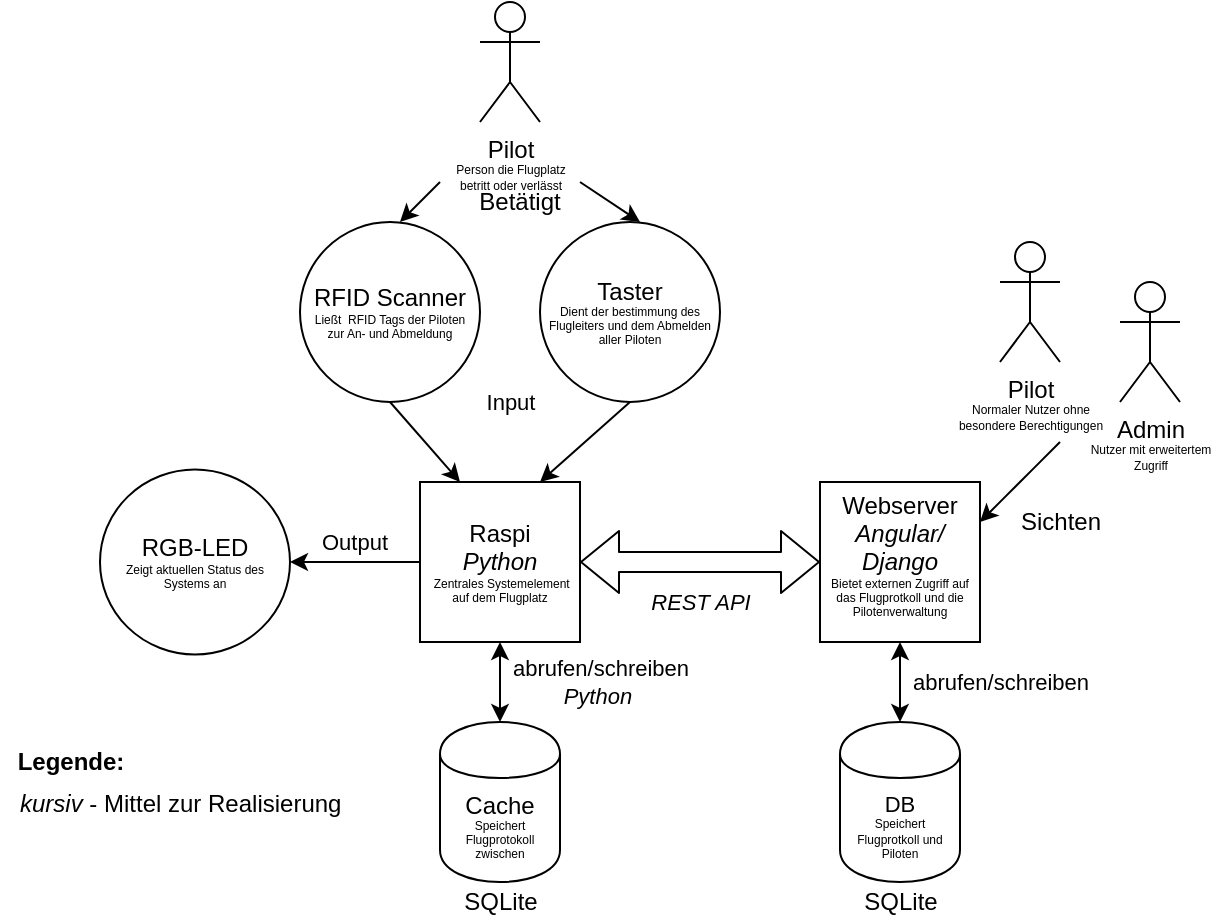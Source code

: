 <mxfile version="14.6.11" type="device"><diagram id="6eDWRuTLR4EQcZg78_aW" name="Page-1"><mxGraphModel dx="331" dy="205" grid="1" gridSize="10" guides="1" tooltips="1" connect="1" arrows="1" fold="1" page="1" pageScale="1" pageWidth="827" pageHeight="1169" math="0" shadow="0"><root><mxCell id="0"/><mxCell id="1" parent="0"/><mxCell id="55mjyKdclRXGyIF_4uKQ-1" value="Raspi&lt;i&gt;&lt;br&gt;&lt;/i&gt;&lt;div&gt;&lt;i&gt;Python&lt;br&gt;&lt;/i&gt;&lt;/div&gt;&lt;div style=&quot;font-size: 6px&quot;&gt;&lt;i&gt;&amp;nbsp;&lt;/i&gt;Zentrales Systemelement auf dem Flugplatz&lt;br&gt;&lt;i&gt;&lt;/i&gt;&lt;/div&gt;" style="whiteSpace=wrap;html=1;aspect=fixed;" parent="1" vertex="1"><mxGeometry x="210" y="260" width="80" height="80" as="geometry"/></mxCell><mxCell id="55mjyKdclRXGyIF_4uKQ-2" value="Webserver&lt;br&gt;&lt;i&gt;&lt;font color=&quot;#ea6b66&quot;&gt;&lt;font color=&quot;#000000&quot;&gt;Angular/&lt;br&gt;&lt;/font&gt;&lt;/font&gt;&lt;/i&gt;&lt;div&gt;&lt;i&gt;&lt;font color=&quot;#ea6b66&quot;&gt;&lt;font color=&quot;#000000&quot;&gt;Django&lt;/font&gt;&lt;/font&gt;&lt;/i&gt;&lt;/div&gt;&lt;div style=&quot;font-size: 6px&quot;&gt;&lt;font style=&quot;font-size: 6px&quot;&gt;Bietet externen Zugriff auf&lt;br&gt;das Flugprotkoll und die&lt;br&gt;Pilotenverwaltung&lt;/font&gt;&lt;/div&gt;&lt;div style=&quot;font-size: 6px&quot;&gt;&lt;br&gt;&lt;/div&gt;" style="whiteSpace=wrap;html=1;aspect=fixed;" parent="1" vertex="1"><mxGeometry x="410" y="260" width="80" height="80" as="geometry"/></mxCell><mxCell id="55mjyKdclRXGyIF_4uKQ-3" value="" style="shape=flexArrow;endArrow=classic;startArrow=classic;html=1;exitX=1;exitY=0.5;exitDx=0;exitDy=0;entryX=0;entryY=0.5;entryDx=0;entryDy=0;" parent="1" source="55mjyKdclRXGyIF_4uKQ-1" target="55mjyKdclRXGyIF_4uKQ-2" edge="1"><mxGeometry width="50" height="50" relative="1" as="geometry"><mxPoint x="460" y="400" as="sourcePoint"/><mxPoint x="510" y="350" as="targetPoint"/></mxGeometry></mxCell><mxCell id="55mjyKdclRXGyIF_4uKQ-13" value="&lt;i&gt;REST API&lt;/i&gt;" style="edgeLabel;html=1;align=center;verticalAlign=middle;resizable=0;points=[];" parent="55mjyKdclRXGyIF_4uKQ-3" vertex="1" connectable="0"><mxGeometry x="0.138" y="-2" relative="1" as="geometry"><mxPoint x="-8.57" y="18" as="offset"/></mxGeometry></mxCell><mxCell id="55mjyKdclRXGyIF_4uKQ-5" value="&lt;div style=&quot;font-size: 11px&quot;&gt;&lt;font style=&quot;font-size: 11px&quot;&gt;DB&lt;/font&gt;&lt;/div&gt;&lt;div style=&quot;font-size: 6px&quot;&gt;&lt;font style=&quot;font-size: 6px&quot;&gt;Speichert Flugprotkoll und Piloten&lt;/font&gt;&lt;br&gt;&lt;/div&gt;" style="shape=cylinder;whiteSpace=wrap;html=1;boundedLbl=1;backgroundOutline=1;" parent="1" vertex="1"><mxGeometry x="420" y="380" width="60" height="80" as="geometry"/></mxCell><mxCell id="55mjyKdclRXGyIF_4uKQ-6" value="" style="endArrow=classic;startArrow=classic;html=1;entryX=0.5;entryY=1;entryDx=0;entryDy=0;exitX=0.5;exitY=0;exitDx=0;exitDy=0;" parent="1" source="55mjyKdclRXGyIF_4uKQ-5" target="55mjyKdclRXGyIF_4uKQ-2" edge="1"><mxGeometry width="50" height="50" relative="1" as="geometry"><mxPoint x="460" y="400" as="sourcePoint"/><mxPoint x="510" y="350" as="targetPoint"/></mxGeometry></mxCell><mxCell id="55mjyKdclRXGyIF_4uKQ-22" value="abrufen/schreiben" style="edgeLabel;html=1;align=center;verticalAlign=middle;resizable=0;points=[];" parent="55mjyKdclRXGyIF_4uKQ-6" vertex="1" connectable="0"><mxGeometry x="-0.371" y="-2" relative="1" as="geometry"><mxPoint x="48" y="-7.43" as="offset"/></mxGeometry></mxCell><mxCell id="55mjyKdclRXGyIF_4uKQ-14" value="&lt;div&gt;&lt;p style=&quot;font-size: 6px&quot;&gt;&lt;font style=&quot;font-size: 12px&quot;&gt;RFID Scanner&lt;/font&gt;&lt;br&gt;&lt;font style=&quot;font-size: 6px ; line-height: 100%&quot;&gt;Ließt&amp;nbsp; RFID Tags der Piloten&lt;br&gt;zur An- und Abmeldung&lt;/font&gt;&lt;/p&gt;&lt;/div&gt;" style="ellipse;whiteSpace=wrap;html=1;" parent="1" vertex="1"><mxGeometry x="150" y="130" width="90" height="90" as="geometry"/></mxCell><mxCell id="55mjyKdclRXGyIF_4uKQ-15" value="&lt;div style=&quot;font-size: 6px&quot;&gt;&lt;font style=&quot;font-size: 12px&quot;&gt;Taster&lt;/font&gt;&lt;br&gt;&lt;font style=&quot;font-size: 6px&quot;&gt;Dient der bestimmung des Flugleiters und dem Abmelden aller Piloten&lt;br&gt;&lt;/font&gt;&lt;/div&gt;" style="ellipse;whiteSpace=wrap;html=1;" parent="1" vertex="1"><mxGeometry x="270" y="130" width="90" height="90" as="geometry"/></mxCell><mxCell id="55mjyKdclRXGyIF_4uKQ-16" value="&lt;div&gt;RGB-LED&lt;/div&gt;&lt;div style=&quot;font-size: 6px&quot;&gt;&lt;font style=&quot;font-size: 6px&quot;&gt;Zeigt aktuellen Status des&lt;br&gt;Systems an&lt;/font&gt;&lt;br&gt;&lt;/div&gt;" style="ellipse;whiteSpace=wrap;html=1;" parent="1" vertex="1"><mxGeometry x="50" y="253.75" width="95" height="92.5" as="geometry"/></mxCell><mxCell id="55mjyKdclRXGyIF_4uKQ-17" value="" style="endArrow=classic;html=1;entryX=1;entryY=0.5;entryDx=0;entryDy=0;" parent="1" target="55mjyKdclRXGyIF_4uKQ-16" edge="1"><mxGeometry width="50" height="50" relative="1" as="geometry"><mxPoint x="210" y="300" as="sourcePoint"/><mxPoint x="390" y="270" as="targetPoint"/></mxGeometry></mxCell><mxCell id="55mjyKdclRXGyIF_4uKQ-20" value="Output" style="edgeLabel;html=1;align=center;verticalAlign=middle;resizable=0;points=[];" parent="55mjyKdclRXGyIF_4uKQ-17" vertex="1" connectable="0"><mxGeometry x="0.343" y="-2" relative="1" as="geometry"><mxPoint x="10.57" y="-8" as="offset"/></mxGeometry></mxCell><mxCell id="55mjyKdclRXGyIF_4uKQ-18" value="" style="endArrow=classic;html=1;entryX=0.5;entryY=1;entryDx=0;entryDy=0;exitX=0.5;exitY=1;exitDx=0;exitDy=0;" parent="1" source="55mjyKdclRXGyIF_4uKQ-15" edge="1"><mxGeometry width="50" height="50" relative="1" as="geometry"><mxPoint x="380" y="210" as="sourcePoint"/><mxPoint x="270" y="260" as="targetPoint"/></mxGeometry></mxCell><mxCell id="55mjyKdclRXGyIF_4uKQ-19" value="" style="endArrow=classic;html=1;entryX=0.5;entryY=1;entryDx=0;entryDy=0;exitX=0.5;exitY=1;exitDx=0;exitDy=0;" parent="1" source="55mjyKdclRXGyIF_4uKQ-14" edge="1"><mxGeometry width="50" height="50" relative="1" as="geometry"><mxPoint x="190" y="260" as="sourcePoint"/><mxPoint x="230" y="260" as="targetPoint"/></mxGeometry></mxCell><mxCell id="55mjyKdclRXGyIF_4uKQ-21" value="Input" style="edgeLabel;html=1;align=center;verticalAlign=middle;resizable=0;points=[];" parent="55mjyKdclRXGyIF_4uKQ-19" vertex="1" connectable="0"><mxGeometry x="-0.351" y="-2" relative="1" as="geometry"><mxPoint x="50.22" y="-14.22" as="offset"/></mxGeometry></mxCell><mxCell id="55mjyKdclRXGyIF_4uKQ-23" value="SQLite" style="text;html=1;align=center;verticalAlign=middle;resizable=0;points=[];autosize=1;" parent="1" vertex="1"><mxGeometry x="425" y="460" width="50" height="20" as="geometry"/></mxCell><mxCell id="55mjyKdclRXGyIF_4uKQ-24" value="Sichten" style="text;html=1;align=center;verticalAlign=middle;resizable=0;points=[];autosize=1;" parent="1" vertex="1"><mxGeometry x="500" y="270" width="60" height="20" as="geometry"/></mxCell><mxCell id="55mjyKdclRXGyIF_4uKQ-27" value="&lt;b&gt;Legende:&lt;/b&gt;" style="text;html=1;align=center;verticalAlign=middle;resizable=0;points=[];autosize=1;" parent="1" vertex="1"><mxGeometry y="390" width="70" height="20" as="geometry"/></mxCell><mxCell id="55mjyKdclRXGyIF_4uKQ-28" value="&lt;i&gt;kursiv&lt;/i&gt; - Mittel zur Realisierung&lt;br&gt;&lt;span&gt;&lt;/span&gt;&lt;div&gt;&lt;br&gt;&lt;/div&gt;&lt;div&gt;&lt;br&gt;&lt;/div&gt;&lt;span&gt;&lt;/span&gt;" style="text;html=1;align=left;verticalAlign=middle;resizable=0;points=[];autosize=1;" parent="1" vertex="1"><mxGeometry x="7.5" y="410" width="180" height="50" as="geometry"/></mxCell><mxCell id="LF6WcdlO7mZCHJfmHnAv-1" value="&lt;div&gt;Cache&lt;/div&gt;&lt;div style=&quot;font-size: 6px&quot;&gt;&lt;font style=&quot;font-size: 6px&quot;&gt;Speichert Flugprotokoll zwische&lt;/font&gt;n&lt;br&gt;&lt;/div&gt;" style="shape=cylinder;whiteSpace=wrap;html=1;boundedLbl=1;backgroundOutline=1;" parent="1" vertex="1"><mxGeometry x="220" y="380" width="60" height="80" as="geometry"/></mxCell><mxCell id="LF6WcdlO7mZCHJfmHnAv-2" value="" style="endArrow=classic;startArrow=classic;html=1;entryX=0.5;entryY=1;entryDx=0;entryDy=0;exitX=0.5;exitY=0;exitDx=0;exitDy=0;" parent="1" source="LF6WcdlO7mZCHJfmHnAv-1" target="55mjyKdclRXGyIF_4uKQ-1" edge="1"><mxGeometry width="50" height="50" relative="1" as="geometry"><mxPoint x="249.71" y="380" as="sourcePoint"/><mxPoint x="249.71" y="340" as="targetPoint"/></mxGeometry></mxCell><mxCell id="LF6WcdlO7mZCHJfmHnAv-3" value="abrufen/schreiben&lt;br&gt;&lt;i&gt;Python&amp;nbsp;&lt;/i&gt;" style="edgeLabel;html=1;align=center;verticalAlign=middle;resizable=0;points=[];" parent="LF6WcdlO7mZCHJfmHnAv-2" vertex="1" connectable="0"><mxGeometry x="-0.371" y="-2" relative="1" as="geometry"><mxPoint x="48" y="-7.43" as="offset"/></mxGeometry></mxCell><mxCell id="LF6WcdlO7mZCHJfmHnAv-4" value="SQLite" style="text;html=1;align=center;verticalAlign=middle;resizable=0;points=[];autosize=1;" parent="1" vertex="1"><mxGeometry x="225" y="460" width="50" height="20" as="geometry"/></mxCell><mxCell id="OTv9fam6WJkSVRAB2BKH-2" value="&lt;div&gt;Pilot&lt;/div&gt;&lt;div style=&quot;font-size: 6px&quot;&gt;&lt;font style=&quot;font-size: 6px&quot;&gt;Normaler Nutzer ohne&lt;/font&gt;&lt;/div&gt;&lt;div style=&quot;font-size: 6px&quot;&gt;&lt;font style=&quot;font-size: 6px&quot;&gt;besondere Berechtigungen&lt;/font&gt;&lt;br&gt;&lt;/div&gt;" style="shape=umlActor;verticalLabelPosition=bottom;verticalAlign=top;html=1;outlineConnect=0;" parent="1" vertex="1"><mxGeometry x="500" y="140" width="30" height="60" as="geometry"/></mxCell><mxCell id="OTv9fam6WJkSVRAB2BKH-3" value="&lt;div style=&quot;font-size: 6px&quot;&gt;&lt;font style=&quot;font-size: 12px&quot;&gt;Admin&lt;/font&gt;&lt;/div&gt;&lt;div style=&quot;font-size: 6px&quot;&gt;&lt;font style=&quot;font-size: 6px&quot;&gt;Nutzer mit erweitertem&lt;/font&gt;&lt;/div&gt;&lt;div style=&quot;font-size: 6px&quot;&gt;&lt;font style=&quot;font-size: 6px&quot;&gt;Zugriff&lt;/font&gt;&lt;font style=&quot;font-size: 6px&quot;&gt;&lt;br&gt;&lt;/font&gt;&lt;/div&gt;" style="shape=umlActor;verticalLabelPosition=bottom;verticalAlign=top;html=1;outlineConnect=0;" parent="1" vertex="1"><mxGeometry x="560" y="160" width="30" height="60" as="geometry"/></mxCell><mxCell id="OTv9fam6WJkSVRAB2BKH-6" value="" style="endArrow=classic;html=1;" parent="1" edge="1"><mxGeometry width="50" height="50" relative="1" as="geometry"><mxPoint x="530" y="240" as="sourcePoint"/><mxPoint x="490" y="280" as="targetPoint"/><Array as="points"><mxPoint x="510" y="260"/></Array></mxGeometry></mxCell><mxCell id="OTv9fam6WJkSVRAB2BKH-7" value="&lt;div style=&quot;font-size: 6px&quot;&gt;&lt;font style=&quot;font-size: 12px&quot;&gt;Pilot&lt;/font&gt;&lt;/div&gt;&lt;div style=&quot;font-size: 6px&quot;&gt;&lt;font style=&quot;font-size: 6px&quot;&gt;Person die Flugplatz&lt;/font&gt;&lt;/div&gt;&lt;div style=&quot;font-size: 6px&quot;&gt;&lt;font style=&quot;font-size: 6px&quot;&gt;betritt oder verlässt&lt;/font&gt;&lt;br&gt;&lt;/div&gt;" style="shape=umlActor;verticalLabelPosition=bottom;verticalAlign=top;html=1;outlineConnect=0;" parent="1" vertex="1"><mxGeometry x="240" y="20" width="30" height="60" as="geometry"/></mxCell><mxCell id="OTv9fam6WJkSVRAB2BKH-9" value="" style="endArrow=classic;html=1;" parent="1" edge="1"><mxGeometry width="50" height="50" relative="1" as="geometry"><mxPoint x="220" y="110" as="sourcePoint"/><mxPoint x="200" y="130" as="targetPoint"/></mxGeometry></mxCell><mxCell id="OTv9fam6WJkSVRAB2BKH-10" value="" style="endArrow=classic;html=1;" parent="1" edge="1"><mxGeometry width="50" height="50" relative="1" as="geometry"><mxPoint x="290" y="110" as="sourcePoint"/><mxPoint x="320" y="130" as="targetPoint"/></mxGeometry></mxCell><mxCell id="OTv9fam6WJkSVRAB2BKH-12" value="Betätigt" style="text;html=1;strokeColor=none;fillColor=none;align=center;verticalAlign=middle;whiteSpace=wrap;rounded=0;" parent="1" vertex="1"><mxGeometry x="240" y="110" width="40" height="20" as="geometry"/></mxCell></root></mxGraphModel></diagram></mxfile>